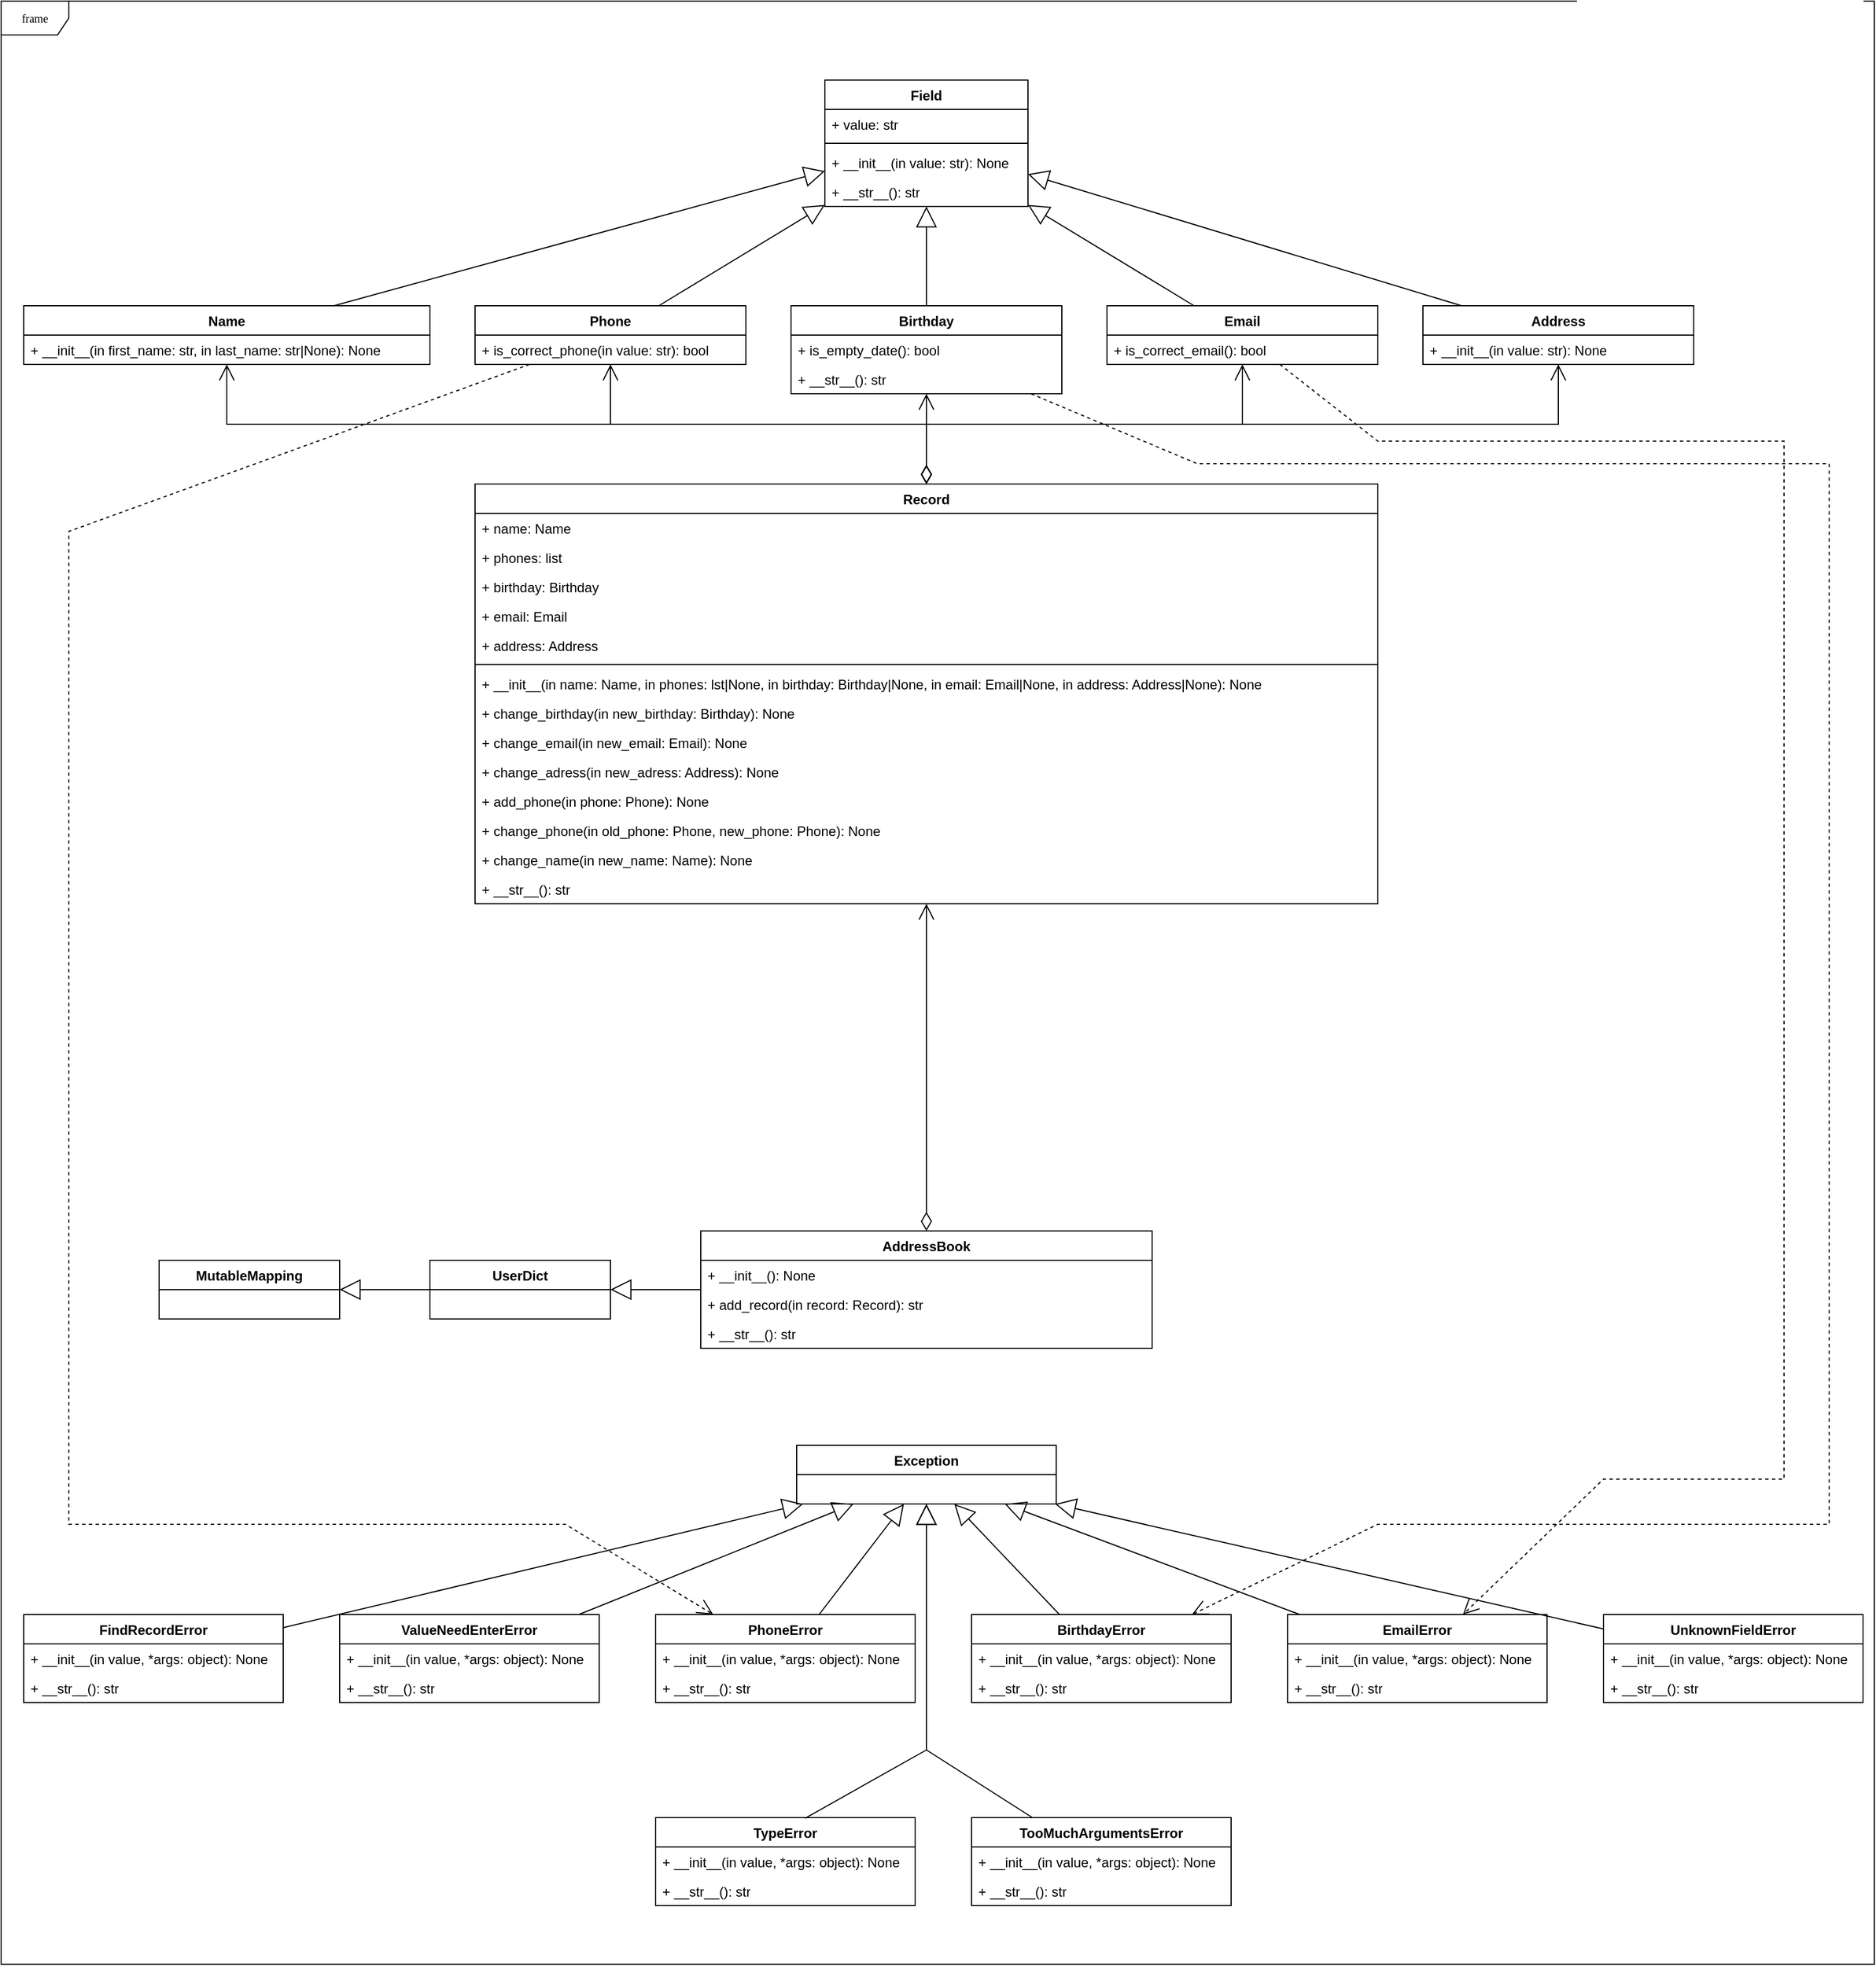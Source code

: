 <mxfile version="21.6.8" type="github">
  <diagram name="Page-1" id="c4acf3e9-155e-7222-9cf6-157b1a14988f">
    <mxGraphModel dx="1956" dy="1138" grid="1" gridSize="10" guides="1" tooltips="1" connect="1" arrows="1" fold="1" page="1" pageScale="1" pageWidth="850" pageHeight="1100" background="none" math="0" shadow="0">
      <root>
        <mxCell id="0" />
        <mxCell id="1" parent="0" />
        <mxCell id="17acba5748e5396b-1" value="frame" style="shape=umlFrame;whiteSpace=wrap;html=1;rounded=0;shadow=0;comic=0;labelBackgroundColor=none;strokeWidth=1;fontFamily=Verdana;fontSize=10;align=center;" parent="1" vertex="1">
          <mxGeometry x="20" y="10" width="1660" height="1740" as="geometry" />
        </mxCell>
        <mxCell id="bwZgKnfz8c7N0l1E8Si0-1" value="Field" style="swimlane;fontStyle=1;align=center;verticalAlign=top;childLayout=stackLayout;horizontal=1;startSize=26;horizontalStack=0;resizeParent=1;resizeParentMax=0;resizeLast=0;collapsible=1;marginBottom=0;whiteSpace=wrap;html=1;" vertex="1" parent="1">
          <mxGeometry x="750" y="80" width="180" height="112" as="geometry" />
        </mxCell>
        <mxCell id="bwZgKnfz8c7N0l1E8Si0-2" value="+ value: str" style="text;strokeColor=none;fillColor=none;align=left;verticalAlign=top;spacingLeft=4;spacingRight=4;overflow=hidden;rotatable=0;points=[[0,0.5],[1,0.5]];portConstraint=eastwest;whiteSpace=wrap;html=1;" vertex="1" parent="bwZgKnfz8c7N0l1E8Si0-1">
          <mxGeometry y="26" width="180" height="26" as="geometry" />
        </mxCell>
        <mxCell id="bwZgKnfz8c7N0l1E8Si0-3" value="" style="line;strokeWidth=1;fillColor=none;align=left;verticalAlign=middle;spacingTop=-1;spacingLeft=3;spacingRight=3;rotatable=0;labelPosition=right;points=[];portConstraint=eastwest;strokeColor=inherit;" vertex="1" parent="bwZgKnfz8c7N0l1E8Si0-1">
          <mxGeometry y="52" width="180" height="8" as="geometry" />
        </mxCell>
        <mxCell id="bwZgKnfz8c7N0l1E8Si0-4" value="+ __init__(in value: str): None" style="text;strokeColor=none;fillColor=none;align=left;verticalAlign=top;spacingLeft=4;spacingRight=4;overflow=hidden;rotatable=0;points=[[0,0.5],[1,0.5]];portConstraint=eastwest;whiteSpace=wrap;html=1;" vertex="1" parent="bwZgKnfz8c7N0l1E8Si0-1">
          <mxGeometry y="60" width="180" height="26" as="geometry" />
        </mxCell>
        <mxCell id="bwZgKnfz8c7N0l1E8Si0-5" value="+ __str__(): str" style="text;strokeColor=none;fillColor=none;align=left;verticalAlign=top;spacingLeft=4;spacingRight=4;overflow=hidden;rotatable=0;points=[[0,0.5],[1,0.5]];portConstraint=eastwest;whiteSpace=wrap;html=1;" vertex="1" parent="bwZgKnfz8c7N0l1E8Si0-1">
          <mxGeometry y="86" width="180" height="26" as="geometry" />
        </mxCell>
        <mxCell id="bwZgKnfz8c7N0l1E8Si0-6" value="Name" style="swimlane;fontStyle=1;align=center;verticalAlign=top;childLayout=stackLayout;horizontal=1;startSize=26;horizontalStack=0;resizeParent=1;resizeParentMax=0;resizeLast=0;collapsible=1;marginBottom=0;whiteSpace=wrap;html=1;" vertex="1" parent="1">
          <mxGeometry x="40" y="280" width="360" height="52" as="geometry" />
        </mxCell>
        <mxCell id="bwZgKnfz8c7N0l1E8Si0-9" value="+ __init__(in&amp;nbsp;first_name: str, in last_name&lt;span style=&quot;border-color: var(--border-color); background-color: initial;&quot;&gt;: str|None&lt;/span&gt;&lt;span style=&quot;background-color: initial;&quot;&gt;): None&lt;/span&gt;" style="text;strokeColor=none;fillColor=none;align=left;verticalAlign=top;spacingLeft=4;spacingRight=4;overflow=hidden;rotatable=0;points=[[0,0.5],[1,0.5]];portConstraint=eastwest;whiteSpace=wrap;html=1;" vertex="1" parent="bwZgKnfz8c7N0l1E8Si0-6">
          <mxGeometry y="26" width="360" height="26" as="geometry" />
        </mxCell>
        <mxCell id="bwZgKnfz8c7N0l1E8Si0-12" value="Phone" style="swimlane;fontStyle=1;align=center;verticalAlign=top;childLayout=stackLayout;horizontal=1;startSize=26;horizontalStack=0;resizeParent=1;resizeParentMax=0;resizeLast=0;collapsible=1;marginBottom=0;whiteSpace=wrap;html=1;" vertex="1" parent="1">
          <mxGeometry x="440" y="280" width="240" height="52" as="geometry" />
        </mxCell>
        <mxCell id="bwZgKnfz8c7N0l1E8Si0-13" value="+&amp;nbsp;is_correct_phone&lt;span style=&quot;background-color: initial;&quot;&gt;(in&amp;nbsp;value: str&lt;/span&gt;&lt;span style=&quot;background-color: initial;&quot;&gt;): bool&lt;/span&gt;" style="text;strokeColor=none;fillColor=none;align=left;verticalAlign=top;spacingLeft=4;spacingRight=4;overflow=hidden;rotatable=0;points=[[0,0.5],[1,0.5]];portConstraint=eastwest;whiteSpace=wrap;html=1;" vertex="1" parent="bwZgKnfz8c7N0l1E8Si0-12">
          <mxGeometry y="26" width="240" height="26" as="geometry" />
        </mxCell>
        <mxCell id="bwZgKnfz8c7N0l1E8Si0-16" value="Birthday" style="swimlane;fontStyle=1;align=center;verticalAlign=top;childLayout=stackLayout;horizontal=1;startSize=26;horizontalStack=0;resizeParent=1;resizeParentMax=0;resizeLast=0;collapsible=1;marginBottom=0;whiteSpace=wrap;html=1;" vertex="1" parent="1">
          <mxGeometry x="720" y="280" width="240" height="78" as="geometry" />
        </mxCell>
        <mxCell id="bwZgKnfz8c7N0l1E8Si0-17" value="+&amp;nbsp;is_empty_date&lt;span style=&quot;background-color: initial;&quot;&gt;(&lt;/span&gt;&lt;span style=&quot;background-color: initial;&quot;&gt;): bool&lt;/span&gt;" style="text;strokeColor=none;fillColor=none;align=left;verticalAlign=top;spacingLeft=4;spacingRight=4;overflow=hidden;rotatable=0;points=[[0,0.5],[1,0.5]];portConstraint=eastwest;whiteSpace=wrap;html=1;" vertex="1" parent="bwZgKnfz8c7N0l1E8Si0-16">
          <mxGeometry y="26" width="240" height="26" as="geometry" />
        </mxCell>
        <mxCell id="bwZgKnfz8c7N0l1E8Si0-18" value="+ __str__&lt;span style=&quot;background-color: initial;&quot;&gt;(&lt;/span&gt;&lt;span style=&quot;background-color: initial;&quot;&gt;): str&lt;/span&gt;" style="text;strokeColor=none;fillColor=none;align=left;verticalAlign=top;spacingLeft=4;spacingRight=4;overflow=hidden;rotatable=0;points=[[0,0.5],[1,0.5]];portConstraint=eastwest;whiteSpace=wrap;html=1;" vertex="1" parent="bwZgKnfz8c7N0l1E8Si0-16">
          <mxGeometry y="52" width="240" height="26" as="geometry" />
        </mxCell>
        <mxCell id="bwZgKnfz8c7N0l1E8Si0-19" value="Email" style="swimlane;fontStyle=1;align=center;verticalAlign=top;childLayout=stackLayout;horizontal=1;startSize=26;horizontalStack=0;resizeParent=1;resizeParentMax=0;resizeLast=0;collapsible=1;marginBottom=0;whiteSpace=wrap;html=1;" vertex="1" parent="1">
          <mxGeometry x="1000" y="280" width="240" height="52" as="geometry" />
        </mxCell>
        <mxCell id="bwZgKnfz8c7N0l1E8Si0-20" value="+&amp;nbsp;is_correct_email&lt;span style=&quot;background-color: initial;&quot;&gt;(&lt;/span&gt;&lt;span style=&quot;background-color: initial;&quot;&gt;): bool&lt;/span&gt;" style="text;strokeColor=none;fillColor=none;align=left;verticalAlign=top;spacingLeft=4;spacingRight=4;overflow=hidden;rotatable=0;points=[[0,0.5],[1,0.5]];portConstraint=eastwest;whiteSpace=wrap;html=1;" vertex="1" parent="bwZgKnfz8c7N0l1E8Si0-19">
          <mxGeometry y="26" width="240" height="26" as="geometry" />
        </mxCell>
        <mxCell id="bwZgKnfz8c7N0l1E8Si0-22" value="Address" style="swimlane;fontStyle=1;align=center;verticalAlign=top;childLayout=stackLayout;horizontal=1;startSize=26;horizontalStack=0;resizeParent=1;resizeParentMax=0;resizeLast=0;collapsible=1;marginBottom=0;whiteSpace=wrap;html=1;" vertex="1" parent="1">
          <mxGeometry x="1280" y="280" width="240" height="52" as="geometry" />
        </mxCell>
        <mxCell id="bwZgKnfz8c7N0l1E8Si0-23" value="+ __init__(in value: str): None" style="text;strokeColor=none;fillColor=none;align=left;verticalAlign=top;spacingLeft=4;spacingRight=4;overflow=hidden;rotatable=0;points=[[0,0.5],[1,0.5]];portConstraint=eastwest;whiteSpace=wrap;html=1;" vertex="1" parent="bwZgKnfz8c7N0l1E8Si0-22">
          <mxGeometry y="26" width="240" height="26" as="geometry" />
        </mxCell>
        <mxCell id="bwZgKnfz8c7N0l1E8Si0-44" value="Record" style="swimlane;fontStyle=1;align=center;verticalAlign=top;childLayout=stackLayout;horizontal=1;startSize=26;horizontalStack=0;resizeParent=1;resizeParentMax=0;resizeLast=0;collapsible=1;marginBottom=0;whiteSpace=wrap;html=1;" vertex="1" parent="1">
          <mxGeometry x="440" y="438" width="800" height="372" as="geometry" />
        </mxCell>
        <mxCell id="bwZgKnfz8c7N0l1E8Si0-45" value="+ name: Name" style="text;strokeColor=none;fillColor=none;align=left;verticalAlign=top;spacingLeft=4;spacingRight=4;overflow=hidden;rotatable=0;points=[[0,0.5],[1,0.5]];portConstraint=eastwest;whiteSpace=wrap;html=1;" vertex="1" parent="bwZgKnfz8c7N0l1E8Si0-44">
          <mxGeometry y="26" width="800" height="26" as="geometry" />
        </mxCell>
        <mxCell id="bwZgKnfz8c7N0l1E8Si0-50" value="+ phones: list" style="text;strokeColor=none;fillColor=none;align=left;verticalAlign=top;spacingLeft=4;spacingRight=4;overflow=hidden;rotatable=0;points=[[0,0.5],[1,0.5]];portConstraint=eastwest;whiteSpace=wrap;html=1;" vertex="1" parent="bwZgKnfz8c7N0l1E8Si0-44">
          <mxGeometry y="52" width="800" height="26" as="geometry" />
        </mxCell>
        <mxCell id="bwZgKnfz8c7N0l1E8Si0-51" value="+ birthday: Birthday" style="text;strokeColor=none;fillColor=none;align=left;verticalAlign=top;spacingLeft=4;spacingRight=4;overflow=hidden;rotatable=0;points=[[0,0.5],[1,0.5]];portConstraint=eastwest;whiteSpace=wrap;html=1;" vertex="1" parent="bwZgKnfz8c7N0l1E8Si0-44">
          <mxGeometry y="78" width="800" height="26" as="geometry" />
        </mxCell>
        <mxCell id="bwZgKnfz8c7N0l1E8Si0-52" value="+ email: Email" style="text;strokeColor=none;fillColor=none;align=left;verticalAlign=top;spacingLeft=4;spacingRight=4;overflow=hidden;rotatable=0;points=[[0,0.5],[1,0.5]];portConstraint=eastwest;whiteSpace=wrap;html=1;" vertex="1" parent="bwZgKnfz8c7N0l1E8Si0-44">
          <mxGeometry y="104" width="800" height="26" as="geometry" />
        </mxCell>
        <mxCell id="bwZgKnfz8c7N0l1E8Si0-53" value="+ address: Address" style="text;strokeColor=none;fillColor=none;align=left;verticalAlign=top;spacingLeft=4;spacingRight=4;overflow=hidden;rotatable=0;points=[[0,0.5],[1,0.5]];portConstraint=eastwest;whiteSpace=wrap;html=1;" vertex="1" parent="bwZgKnfz8c7N0l1E8Si0-44">
          <mxGeometry y="130" width="800" height="26" as="geometry" />
        </mxCell>
        <mxCell id="bwZgKnfz8c7N0l1E8Si0-46" value="" style="line;strokeWidth=1;fillColor=none;align=left;verticalAlign=middle;spacingTop=-1;spacingLeft=3;spacingRight=3;rotatable=0;labelPosition=right;points=[];portConstraint=eastwest;strokeColor=inherit;" vertex="1" parent="bwZgKnfz8c7N0l1E8Si0-44">
          <mxGeometry y="156" width="800" height="8" as="geometry" />
        </mxCell>
        <mxCell id="bwZgKnfz8c7N0l1E8Si0-54" value="+ __init__(in name: Name, in phones: lst|None, in birthday: Birthday|None, in email: Email|None, in address: Address|None): None" style="text;strokeColor=none;fillColor=none;align=left;verticalAlign=top;spacingLeft=4;spacingRight=4;overflow=hidden;rotatable=0;points=[[0,0.5],[1,0.5]];portConstraint=eastwest;whiteSpace=wrap;html=1;" vertex="1" parent="bwZgKnfz8c7N0l1E8Si0-44">
          <mxGeometry y="164" width="800" height="26" as="geometry" />
        </mxCell>
        <mxCell id="bwZgKnfz8c7N0l1E8Si0-47" value="+&amp;nbsp;change_birthday&lt;span style=&quot;background-color: initial;&quot;&gt;(in new_birthday: Birthday): None&lt;/span&gt;" style="text;strokeColor=none;fillColor=none;align=left;verticalAlign=top;spacingLeft=4;spacingRight=4;overflow=hidden;rotatable=0;points=[[0,0.5],[1,0.5]];portConstraint=eastwest;whiteSpace=wrap;html=1;" vertex="1" parent="bwZgKnfz8c7N0l1E8Si0-44">
          <mxGeometry y="190" width="800" height="26" as="geometry" />
        </mxCell>
        <mxCell id="bwZgKnfz8c7N0l1E8Si0-55" value="+&amp;nbsp;change_email&lt;span style=&quot;background-color: initial;&quot;&gt;(in new_email: Email): None&lt;/span&gt;" style="text;strokeColor=none;fillColor=none;align=left;verticalAlign=top;spacingLeft=4;spacingRight=4;overflow=hidden;rotatable=0;points=[[0,0.5],[1,0.5]];portConstraint=eastwest;whiteSpace=wrap;html=1;" vertex="1" parent="bwZgKnfz8c7N0l1E8Si0-44">
          <mxGeometry y="216" width="800" height="26" as="geometry" />
        </mxCell>
        <mxCell id="bwZgKnfz8c7N0l1E8Si0-56" value="+&amp;nbsp;change_adress&lt;span style=&quot;background-color: initial;&quot;&gt;(in new_adress: Address): None&lt;/span&gt;" style="text;strokeColor=none;fillColor=none;align=left;verticalAlign=top;spacingLeft=4;spacingRight=4;overflow=hidden;rotatable=0;points=[[0,0.5],[1,0.5]];portConstraint=eastwest;whiteSpace=wrap;html=1;" vertex="1" parent="bwZgKnfz8c7N0l1E8Si0-44">
          <mxGeometry y="242" width="800" height="26" as="geometry" />
        </mxCell>
        <mxCell id="bwZgKnfz8c7N0l1E8Si0-57" value="+&amp;nbsp;add_phone&lt;span style=&quot;background-color: initial;&quot;&gt;(in phone: Phone): None&lt;/span&gt;" style="text;strokeColor=none;fillColor=none;align=left;verticalAlign=top;spacingLeft=4;spacingRight=4;overflow=hidden;rotatable=0;points=[[0,0.5],[1,0.5]];portConstraint=eastwest;whiteSpace=wrap;html=1;" vertex="1" parent="bwZgKnfz8c7N0l1E8Si0-44">
          <mxGeometry y="268" width="800" height="26" as="geometry" />
        </mxCell>
        <mxCell id="bwZgKnfz8c7N0l1E8Si0-58" value="+&amp;nbsp;change_phone&lt;span style=&quot;background-color: initial;&quot;&gt;(in old_phone: Phone, new_phone: Phone): None&lt;/span&gt;" style="text;strokeColor=none;fillColor=none;align=left;verticalAlign=top;spacingLeft=4;spacingRight=4;overflow=hidden;rotatable=0;points=[[0,0.5],[1,0.5]];portConstraint=eastwest;whiteSpace=wrap;html=1;" vertex="1" parent="bwZgKnfz8c7N0l1E8Si0-44">
          <mxGeometry y="294" width="800" height="26" as="geometry" />
        </mxCell>
        <mxCell id="bwZgKnfz8c7N0l1E8Si0-59" value="+&amp;nbsp;change_name&lt;span style=&quot;background-color: initial;&quot;&gt;(in new_name: Name): None&lt;/span&gt;" style="text;strokeColor=none;fillColor=none;align=left;verticalAlign=top;spacingLeft=4;spacingRight=4;overflow=hidden;rotatable=0;points=[[0,0.5],[1,0.5]];portConstraint=eastwest;whiteSpace=wrap;html=1;" vertex="1" parent="bwZgKnfz8c7N0l1E8Si0-44">
          <mxGeometry y="320" width="800" height="26" as="geometry" />
        </mxCell>
        <mxCell id="bwZgKnfz8c7N0l1E8Si0-48" value="+ __str__(): str" style="text;strokeColor=none;fillColor=none;align=left;verticalAlign=top;spacingLeft=4;spacingRight=4;overflow=hidden;rotatable=0;points=[[0,0.5],[1,0.5]];portConstraint=eastwest;whiteSpace=wrap;html=1;" vertex="1" parent="bwZgKnfz8c7N0l1E8Si0-44">
          <mxGeometry y="346" width="800" height="26" as="geometry" />
        </mxCell>
        <mxCell id="bwZgKnfz8c7N0l1E8Si0-60" value="AddressBook" style="swimlane;fontStyle=1;align=center;verticalAlign=top;childLayout=stackLayout;horizontal=1;startSize=26;horizontalStack=0;resizeParent=1;resizeParentMax=0;resizeLast=0;collapsible=1;marginBottom=0;whiteSpace=wrap;html=1;" vertex="1" parent="1">
          <mxGeometry x="640" y="1100" width="400" height="104" as="geometry" />
        </mxCell>
        <mxCell id="bwZgKnfz8c7N0l1E8Si0-67" value="+ __init__(): None" style="text;strokeColor=none;fillColor=none;align=left;verticalAlign=top;spacingLeft=4;spacingRight=4;overflow=hidden;rotatable=0;points=[[0,0.5],[1,0.5]];portConstraint=eastwest;whiteSpace=wrap;html=1;" vertex="1" parent="bwZgKnfz8c7N0l1E8Si0-60">
          <mxGeometry y="26" width="400" height="26" as="geometry" />
        </mxCell>
        <mxCell id="bwZgKnfz8c7N0l1E8Si0-68" value="+&amp;nbsp;add_record&lt;span style=&quot;background-color: initial;&quot;&gt;(in record: Record): str&lt;/span&gt;" style="text;strokeColor=none;fillColor=none;align=left;verticalAlign=top;spacingLeft=4;spacingRight=4;overflow=hidden;rotatable=0;points=[[0,0.5],[1,0.5]];portConstraint=eastwest;whiteSpace=wrap;html=1;" vertex="1" parent="bwZgKnfz8c7N0l1E8Si0-60">
          <mxGeometry y="52" width="400" height="26" as="geometry" />
        </mxCell>
        <mxCell id="bwZgKnfz8c7N0l1E8Si0-74" value="+ __str__(): str" style="text;strokeColor=none;fillColor=none;align=left;verticalAlign=top;spacingLeft=4;spacingRight=4;overflow=hidden;rotatable=0;points=[[0,0.5],[1,0.5]];portConstraint=eastwest;whiteSpace=wrap;html=1;" vertex="1" parent="bwZgKnfz8c7N0l1E8Si0-60">
          <mxGeometry y="78" width="400" height="26" as="geometry" />
        </mxCell>
        <mxCell id="bwZgKnfz8c7N0l1E8Si0-75" value="UserDict" style="swimlane;fontStyle=1;align=center;verticalAlign=top;childLayout=stackLayout;horizontal=1;startSize=26;horizontalStack=0;resizeParent=1;resizeParentMax=0;resizeLast=0;collapsible=1;marginBottom=0;whiteSpace=wrap;html=1;" vertex="1" parent="1">
          <mxGeometry x="400" y="1126" width="160" height="52" as="geometry" />
        </mxCell>
        <mxCell id="bwZgKnfz8c7N0l1E8Si0-80" value="" style="endArrow=block;endSize=16;endFill=0;html=1;rounded=0;entryX=1;entryY=0.5;entryDx=0;entryDy=0;" edge="1" parent="1" source="bwZgKnfz8c7N0l1E8Si0-60" target="bwZgKnfz8c7N0l1E8Si0-75">
          <mxGeometry width="160" relative="1" as="geometry">
            <mxPoint x="860" y="1050" as="sourcePoint" />
            <mxPoint x="1020" y="1050" as="targetPoint" />
          </mxGeometry>
        </mxCell>
        <mxCell id="bwZgKnfz8c7N0l1E8Si0-82" value="" style="endArrow=open;html=1;endSize=12;startArrow=diamondThin;startSize=14;startFill=0;edgeStyle=orthogonalEdgeStyle;align=left;verticalAlign=bottom;rounded=0;" edge="1" parent="1" source="bwZgKnfz8c7N0l1E8Si0-60" target="bwZgKnfz8c7N0l1E8Si0-44">
          <mxGeometry x="-1" y="3" relative="1" as="geometry">
            <mxPoint x="690" y="1040" as="sourcePoint" />
            <mxPoint x="850" y="1040" as="targetPoint" />
          </mxGeometry>
        </mxCell>
        <mxCell id="bwZgKnfz8c7N0l1E8Si0-87" value="" style="endArrow=open;html=1;endSize=12;startArrow=diamondThin;startSize=14;startFill=0;edgeStyle=orthogonalEdgeStyle;align=left;verticalAlign=bottom;rounded=0;exitX=0.5;exitY=0;exitDx=0;exitDy=0;" edge="1" parent="1" source="bwZgKnfz8c7N0l1E8Si0-44" target="bwZgKnfz8c7N0l1E8Si0-6">
          <mxGeometry x="-1" y="3" relative="1" as="geometry">
            <mxPoint x="329.97" y="893" as="sourcePoint" />
            <mxPoint x="110.029" y="610" as="targetPoint" />
          </mxGeometry>
        </mxCell>
        <mxCell id="bwZgKnfz8c7N0l1E8Si0-89" value="" style="endArrow=open;html=1;endSize=12;startArrow=diamondThin;startSize=14;startFill=0;edgeStyle=orthogonalEdgeStyle;align=left;verticalAlign=bottom;rounded=0;exitX=0.5;exitY=0;exitDx=0;exitDy=0;" edge="1" parent="1" source="bwZgKnfz8c7N0l1E8Si0-44" target="bwZgKnfz8c7N0l1E8Si0-12">
          <mxGeometry x="-1" y="3" relative="1" as="geometry">
            <mxPoint x="240" y="540" as="sourcePoint" />
            <mxPoint x="400" y="540" as="targetPoint" />
          </mxGeometry>
        </mxCell>
        <mxCell id="bwZgKnfz8c7N0l1E8Si0-90" value="" style="endArrow=open;html=1;endSize=12;startArrow=diamondThin;startSize=14;startFill=0;edgeStyle=orthogonalEdgeStyle;align=left;verticalAlign=bottom;rounded=0;exitX=0.5;exitY=0;exitDx=0;exitDy=0;" edge="1" parent="1" source="bwZgKnfz8c7N0l1E8Si0-44" target="bwZgKnfz8c7N0l1E8Si0-16">
          <mxGeometry x="-1" y="3" relative="1" as="geometry">
            <mxPoint x="1320" y="580" as="sourcePoint" />
            <mxPoint x="1480" y="580" as="targetPoint" />
          </mxGeometry>
        </mxCell>
        <mxCell id="bwZgKnfz8c7N0l1E8Si0-91" value="" style="endArrow=open;html=1;endSize=12;startArrow=diamondThin;startSize=14;startFill=0;edgeStyle=orthogonalEdgeStyle;align=left;verticalAlign=bottom;rounded=0;exitX=0.5;exitY=0;exitDx=0;exitDy=0;" edge="1" parent="1" source="bwZgKnfz8c7N0l1E8Si0-44" target="bwZgKnfz8c7N0l1E8Si0-19">
          <mxGeometry x="-1" y="3" relative="1" as="geometry">
            <mxPoint x="1350" y="560" as="sourcePoint" />
            <mxPoint x="1510" y="560" as="targetPoint" />
          </mxGeometry>
        </mxCell>
        <mxCell id="bwZgKnfz8c7N0l1E8Si0-92" value="" style="endArrow=open;html=1;endSize=12;startArrow=diamondThin;startSize=14;startFill=0;edgeStyle=orthogonalEdgeStyle;align=left;verticalAlign=bottom;rounded=0;exitX=0.5;exitY=0;exitDx=0;exitDy=0;" edge="1" parent="1" source="bwZgKnfz8c7N0l1E8Si0-44" target="bwZgKnfz8c7N0l1E8Si0-22">
          <mxGeometry x="-1" y="3" relative="1" as="geometry">
            <mxPoint x="1370" y="560" as="sourcePoint" />
            <mxPoint x="1530" y="560" as="targetPoint" />
          </mxGeometry>
        </mxCell>
        <mxCell id="bwZgKnfz8c7N0l1E8Si0-93" value="" style="endArrow=block;endSize=16;endFill=0;html=1;rounded=0;" edge="1" parent="1" source="bwZgKnfz8c7N0l1E8Si0-6" target="bwZgKnfz8c7N0l1E8Si0-1">
          <mxGeometry width="160" relative="1" as="geometry">
            <mxPoint x="300" y="192" as="sourcePoint" />
            <mxPoint x="460" y="192" as="targetPoint" />
          </mxGeometry>
        </mxCell>
        <mxCell id="bwZgKnfz8c7N0l1E8Si0-94" value="" style="endArrow=block;endSize=16;endFill=0;html=1;rounded=0;" edge="1" parent="1" source="bwZgKnfz8c7N0l1E8Si0-12" target="bwZgKnfz8c7N0l1E8Si0-1">
          <mxGeometry width="160" relative="1" as="geometry">
            <mxPoint x="620" y="240" as="sourcePoint" />
            <mxPoint x="780" y="240" as="targetPoint" />
          </mxGeometry>
        </mxCell>
        <mxCell id="bwZgKnfz8c7N0l1E8Si0-95" value="" style="endArrow=block;endSize=16;endFill=0;html=1;rounded=0;" edge="1" parent="1" source="bwZgKnfz8c7N0l1E8Si0-16" target="bwZgKnfz8c7N0l1E8Si0-1">
          <mxGeometry width="160" relative="1" as="geometry">
            <mxPoint x="1230" y="160" as="sourcePoint" />
            <mxPoint x="1390" y="160" as="targetPoint" />
          </mxGeometry>
        </mxCell>
        <mxCell id="bwZgKnfz8c7N0l1E8Si0-96" value="" style="endArrow=block;endSize=16;endFill=0;html=1;rounded=0;" edge="1" parent="1" source="bwZgKnfz8c7N0l1E8Si0-19" target="bwZgKnfz8c7N0l1E8Si0-1">
          <mxGeometry width="160" relative="1" as="geometry">
            <mxPoint x="1200" y="190" as="sourcePoint" />
            <mxPoint x="1360" y="190" as="targetPoint" />
          </mxGeometry>
        </mxCell>
        <mxCell id="bwZgKnfz8c7N0l1E8Si0-98" value="" style="endArrow=block;endSize=16;endFill=0;html=1;rounded=0;" edge="1" parent="1" source="bwZgKnfz8c7N0l1E8Si0-22" target="bwZgKnfz8c7N0l1E8Si0-1">
          <mxGeometry width="160" relative="1" as="geometry">
            <mxPoint x="1270" y="130" as="sourcePoint" />
            <mxPoint x="1430" y="130" as="targetPoint" />
          </mxGeometry>
        </mxCell>
        <mxCell id="bwZgKnfz8c7N0l1E8Si0-103" value="MutableMapping" style="swimlane;fontStyle=1;align=center;verticalAlign=top;childLayout=stackLayout;horizontal=1;startSize=26;horizontalStack=0;resizeParent=1;resizeParentMax=0;resizeLast=0;collapsible=1;marginBottom=0;whiteSpace=wrap;html=1;" vertex="1" parent="1">
          <mxGeometry x="160" y="1126" width="160" height="52" as="geometry" />
        </mxCell>
        <mxCell id="bwZgKnfz8c7N0l1E8Si0-104" value="" style="endArrow=block;endSize=16;endFill=0;html=1;rounded=0;" edge="1" parent="1" source="bwZgKnfz8c7N0l1E8Si0-75" target="bwZgKnfz8c7N0l1E8Si0-103">
          <mxGeometry width="160" relative="1" as="geometry">
            <mxPoint x="320" y="1280" as="sourcePoint" />
            <mxPoint x="480" y="1280" as="targetPoint" />
          </mxGeometry>
        </mxCell>
        <mxCell id="bwZgKnfz8c7N0l1E8Si0-105" value="Exception" style="swimlane;fontStyle=1;align=center;verticalAlign=top;childLayout=stackLayout;horizontal=1;startSize=26;horizontalStack=0;resizeParent=1;resizeParentMax=0;resizeLast=0;collapsible=1;marginBottom=0;whiteSpace=wrap;html=1;" vertex="1" parent="1">
          <mxGeometry x="725" y="1290" width="230" height="52" as="geometry" />
        </mxCell>
        <mxCell id="bwZgKnfz8c7N0l1E8Si0-109" value="FindRecordError" style="swimlane;fontStyle=1;align=center;verticalAlign=top;childLayout=stackLayout;horizontal=1;startSize=26;horizontalStack=0;resizeParent=1;resizeParentMax=0;resizeLast=0;collapsible=1;marginBottom=0;whiteSpace=wrap;html=1;" vertex="1" parent="1">
          <mxGeometry x="40" y="1440" width="230" height="78" as="geometry" />
        </mxCell>
        <mxCell id="bwZgKnfz8c7N0l1E8Si0-110" value="+ __init__(in value, *args: object): None" style="text;strokeColor=none;fillColor=none;align=left;verticalAlign=top;spacingLeft=4;spacingRight=4;overflow=hidden;rotatable=0;points=[[0,0.5],[1,0.5]];portConstraint=eastwest;whiteSpace=wrap;html=1;" vertex="1" parent="bwZgKnfz8c7N0l1E8Si0-109">
          <mxGeometry y="26" width="230" height="26" as="geometry" />
        </mxCell>
        <mxCell id="bwZgKnfz8c7N0l1E8Si0-111" value="+ __str__(): str" style="text;strokeColor=none;fillColor=none;align=left;verticalAlign=top;spacingLeft=4;spacingRight=4;overflow=hidden;rotatable=0;points=[[0,0.5],[1,0.5]];portConstraint=eastwest;whiteSpace=wrap;html=1;" vertex="1" parent="bwZgKnfz8c7N0l1E8Si0-109">
          <mxGeometry y="52" width="230" height="26" as="geometry" />
        </mxCell>
        <mxCell id="bwZgKnfz8c7N0l1E8Si0-112" value="" style="endArrow=block;endSize=16;endFill=0;html=1;rounded=0;" edge="1" parent="1" source="bwZgKnfz8c7N0l1E8Si0-109" target="bwZgKnfz8c7N0l1E8Si0-105">
          <mxGeometry width="160" relative="1" as="geometry">
            <mxPoint x="380" y="1560" as="sourcePoint" />
            <mxPoint x="540" y="1560" as="targetPoint" />
          </mxGeometry>
        </mxCell>
        <mxCell id="bwZgKnfz8c7N0l1E8Si0-113" value="ValueNeedEnterError" style="swimlane;fontStyle=1;align=center;verticalAlign=top;childLayout=stackLayout;horizontal=1;startSize=26;horizontalStack=0;resizeParent=1;resizeParentMax=0;resizeLast=0;collapsible=1;marginBottom=0;whiteSpace=wrap;html=1;" vertex="1" parent="1">
          <mxGeometry x="320" y="1440" width="230" height="78" as="geometry" />
        </mxCell>
        <mxCell id="bwZgKnfz8c7N0l1E8Si0-114" value="+ __init__(in value, *args: object): None" style="text;strokeColor=none;fillColor=none;align=left;verticalAlign=top;spacingLeft=4;spacingRight=4;overflow=hidden;rotatable=0;points=[[0,0.5],[1,0.5]];portConstraint=eastwest;whiteSpace=wrap;html=1;" vertex="1" parent="bwZgKnfz8c7N0l1E8Si0-113">
          <mxGeometry y="26" width="230" height="26" as="geometry" />
        </mxCell>
        <mxCell id="bwZgKnfz8c7N0l1E8Si0-115" value="+ __str__(): str" style="text;strokeColor=none;fillColor=none;align=left;verticalAlign=top;spacingLeft=4;spacingRight=4;overflow=hidden;rotatable=0;points=[[0,0.5],[1,0.5]];portConstraint=eastwest;whiteSpace=wrap;html=1;" vertex="1" parent="bwZgKnfz8c7N0l1E8Si0-113">
          <mxGeometry y="52" width="230" height="26" as="geometry" />
        </mxCell>
        <mxCell id="bwZgKnfz8c7N0l1E8Si0-116" value="" style="endArrow=block;endSize=16;endFill=0;html=1;rounded=0;" edge="1" parent="1" source="bwZgKnfz8c7N0l1E8Si0-113" target="bwZgKnfz8c7N0l1E8Si0-105">
          <mxGeometry width="160" relative="1" as="geometry">
            <mxPoint x="600" y="1628" as="sourcePoint" />
            <mxPoint x="1061" y="1518" as="targetPoint" />
          </mxGeometry>
        </mxCell>
        <mxCell id="bwZgKnfz8c7N0l1E8Si0-117" value="PhoneError" style="swimlane;fontStyle=1;align=center;verticalAlign=top;childLayout=stackLayout;horizontal=1;startSize=26;horizontalStack=0;resizeParent=1;resizeParentMax=0;resizeLast=0;collapsible=1;marginBottom=0;whiteSpace=wrap;html=1;" vertex="1" parent="1">
          <mxGeometry x="600" y="1440" width="230" height="78" as="geometry" />
        </mxCell>
        <mxCell id="bwZgKnfz8c7N0l1E8Si0-118" value="+ __init__(in value, *args: object): None" style="text;strokeColor=none;fillColor=none;align=left;verticalAlign=top;spacingLeft=4;spacingRight=4;overflow=hidden;rotatable=0;points=[[0,0.5],[1,0.5]];portConstraint=eastwest;whiteSpace=wrap;html=1;" vertex="1" parent="bwZgKnfz8c7N0l1E8Si0-117">
          <mxGeometry y="26" width="230" height="26" as="geometry" />
        </mxCell>
        <mxCell id="bwZgKnfz8c7N0l1E8Si0-119" value="+ __str__(): str" style="text;strokeColor=none;fillColor=none;align=left;verticalAlign=top;spacingLeft=4;spacingRight=4;overflow=hidden;rotatable=0;points=[[0,0.5],[1,0.5]];portConstraint=eastwest;whiteSpace=wrap;html=1;" vertex="1" parent="bwZgKnfz8c7N0l1E8Si0-117">
          <mxGeometry y="52" width="230" height="26" as="geometry" />
        </mxCell>
        <mxCell id="bwZgKnfz8c7N0l1E8Si0-120" value="" style="endArrow=block;endSize=16;endFill=0;html=1;rounded=0;" edge="1" parent="1" source="bwZgKnfz8c7N0l1E8Si0-117" target="bwZgKnfz8c7N0l1E8Si0-105">
          <mxGeometry width="160" relative="1" as="geometry">
            <mxPoint x="920.1" y="1578" as="sourcePoint" />
            <mxPoint x="1163.1" y="1480" as="targetPoint" />
          </mxGeometry>
        </mxCell>
        <mxCell id="bwZgKnfz8c7N0l1E8Si0-121" value="BirthdayError" style="swimlane;fontStyle=1;align=center;verticalAlign=top;childLayout=stackLayout;horizontal=1;startSize=26;horizontalStack=0;resizeParent=1;resizeParentMax=0;resizeLast=0;collapsible=1;marginBottom=0;whiteSpace=wrap;html=1;" vertex="1" parent="1">
          <mxGeometry x="880" y="1440" width="230" height="78" as="geometry" />
        </mxCell>
        <mxCell id="bwZgKnfz8c7N0l1E8Si0-122" value="+ __init__(in value, *args: object): None" style="text;strokeColor=none;fillColor=none;align=left;verticalAlign=top;spacingLeft=4;spacingRight=4;overflow=hidden;rotatable=0;points=[[0,0.5],[1,0.5]];portConstraint=eastwest;whiteSpace=wrap;html=1;" vertex="1" parent="bwZgKnfz8c7N0l1E8Si0-121">
          <mxGeometry y="26" width="230" height="26" as="geometry" />
        </mxCell>
        <mxCell id="bwZgKnfz8c7N0l1E8Si0-123" value="+ __str__(): str" style="text;strokeColor=none;fillColor=none;align=left;verticalAlign=top;spacingLeft=4;spacingRight=4;overflow=hidden;rotatable=0;points=[[0,0.5],[1,0.5]];portConstraint=eastwest;whiteSpace=wrap;html=1;" vertex="1" parent="bwZgKnfz8c7N0l1E8Si0-121">
          <mxGeometry y="52" width="230" height="26" as="geometry" />
        </mxCell>
        <mxCell id="bwZgKnfz8c7N0l1E8Si0-124" value="EmailError" style="swimlane;fontStyle=1;align=center;verticalAlign=top;childLayout=stackLayout;horizontal=1;startSize=26;horizontalStack=0;resizeParent=1;resizeParentMax=0;resizeLast=0;collapsible=1;marginBottom=0;whiteSpace=wrap;html=1;" vertex="1" parent="1">
          <mxGeometry x="1160" y="1440" width="230" height="78" as="geometry" />
        </mxCell>
        <mxCell id="bwZgKnfz8c7N0l1E8Si0-125" value="+ __init__(in value, *args: object): None" style="text;strokeColor=none;fillColor=none;align=left;verticalAlign=top;spacingLeft=4;spacingRight=4;overflow=hidden;rotatable=0;points=[[0,0.5],[1,0.5]];portConstraint=eastwest;whiteSpace=wrap;html=1;" vertex="1" parent="bwZgKnfz8c7N0l1E8Si0-124">
          <mxGeometry y="26" width="230" height="26" as="geometry" />
        </mxCell>
        <mxCell id="bwZgKnfz8c7N0l1E8Si0-126" value="+ __str__(): str" style="text;strokeColor=none;fillColor=none;align=left;verticalAlign=top;spacingLeft=4;spacingRight=4;overflow=hidden;rotatable=0;points=[[0,0.5],[1,0.5]];portConstraint=eastwest;whiteSpace=wrap;html=1;" vertex="1" parent="bwZgKnfz8c7N0l1E8Si0-124">
          <mxGeometry y="52" width="230" height="26" as="geometry" />
        </mxCell>
        <mxCell id="bwZgKnfz8c7N0l1E8Si0-127" value="UnknownFieldError" style="swimlane;fontStyle=1;align=center;verticalAlign=top;childLayout=stackLayout;horizontal=1;startSize=26;horizontalStack=0;resizeParent=1;resizeParentMax=0;resizeLast=0;collapsible=1;marginBottom=0;whiteSpace=wrap;html=1;" vertex="1" parent="1">
          <mxGeometry x="1440" y="1440" width="230" height="78" as="geometry" />
        </mxCell>
        <mxCell id="bwZgKnfz8c7N0l1E8Si0-128" value="+ __init__(in value, *args: object): None" style="text;strokeColor=none;fillColor=none;align=left;verticalAlign=top;spacingLeft=4;spacingRight=4;overflow=hidden;rotatable=0;points=[[0,0.5],[1,0.5]];portConstraint=eastwest;whiteSpace=wrap;html=1;" vertex="1" parent="bwZgKnfz8c7N0l1E8Si0-127">
          <mxGeometry y="26" width="230" height="26" as="geometry" />
        </mxCell>
        <mxCell id="bwZgKnfz8c7N0l1E8Si0-129" value="+ __str__(): str" style="text;strokeColor=none;fillColor=none;align=left;verticalAlign=top;spacingLeft=4;spacingRight=4;overflow=hidden;rotatable=0;points=[[0,0.5],[1,0.5]];portConstraint=eastwest;whiteSpace=wrap;html=1;" vertex="1" parent="bwZgKnfz8c7N0l1E8Si0-127">
          <mxGeometry y="52" width="230" height="26" as="geometry" />
        </mxCell>
        <mxCell id="bwZgKnfz8c7N0l1E8Si0-130" value="TypeError" style="swimlane;fontStyle=1;align=center;verticalAlign=top;childLayout=stackLayout;horizontal=1;startSize=26;horizontalStack=0;resizeParent=1;resizeParentMax=0;resizeLast=0;collapsible=1;marginBottom=0;whiteSpace=wrap;html=1;" vertex="1" parent="1">
          <mxGeometry x="600" y="1620" width="230" height="78" as="geometry" />
        </mxCell>
        <mxCell id="bwZgKnfz8c7N0l1E8Si0-131" value="+ __init__(in value, *args: object): None" style="text;strokeColor=none;fillColor=none;align=left;verticalAlign=top;spacingLeft=4;spacingRight=4;overflow=hidden;rotatable=0;points=[[0,0.5],[1,0.5]];portConstraint=eastwest;whiteSpace=wrap;html=1;" vertex="1" parent="bwZgKnfz8c7N0l1E8Si0-130">
          <mxGeometry y="26" width="230" height="26" as="geometry" />
        </mxCell>
        <mxCell id="bwZgKnfz8c7N0l1E8Si0-132" value="+ __str__(): str" style="text;strokeColor=none;fillColor=none;align=left;verticalAlign=top;spacingLeft=4;spacingRight=4;overflow=hidden;rotatable=0;points=[[0,0.5],[1,0.5]];portConstraint=eastwest;whiteSpace=wrap;html=1;" vertex="1" parent="bwZgKnfz8c7N0l1E8Si0-130">
          <mxGeometry y="52" width="230" height="26" as="geometry" />
        </mxCell>
        <mxCell id="bwZgKnfz8c7N0l1E8Si0-134" value="TooMuchArgumentsError" style="swimlane;fontStyle=1;align=center;verticalAlign=top;childLayout=stackLayout;horizontal=1;startSize=26;horizontalStack=0;resizeParent=1;resizeParentMax=0;resizeLast=0;collapsible=1;marginBottom=0;whiteSpace=wrap;html=1;" vertex="1" parent="1">
          <mxGeometry x="880" y="1620" width="230" height="78" as="geometry" />
        </mxCell>
        <mxCell id="bwZgKnfz8c7N0l1E8Si0-135" value="+ __init__(in value, *args: object): None" style="text;strokeColor=none;fillColor=none;align=left;verticalAlign=top;spacingLeft=4;spacingRight=4;overflow=hidden;rotatable=0;points=[[0,0.5],[1,0.5]];portConstraint=eastwest;whiteSpace=wrap;html=1;" vertex="1" parent="bwZgKnfz8c7N0l1E8Si0-134">
          <mxGeometry y="26" width="230" height="26" as="geometry" />
        </mxCell>
        <mxCell id="bwZgKnfz8c7N0l1E8Si0-136" value="+ __str__(): str" style="text;strokeColor=none;fillColor=none;align=left;verticalAlign=top;spacingLeft=4;spacingRight=4;overflow=hidden;rotatable=0;points=[[0,0.5],[1,0.5]];portConstraint=eastwest;whiteSpace=wrap;html=1;" vertex="1" parent="bwZgKnfz8c7N0l1E8Si0-134">
          <mxGeometry y="52" width="230" height="26" as="geometry" />
        </mxCell>
        <mxCell id="bwZgKnfz8c7N0l1E8Si0-138" value="" style="endArrow=block;endSize=16;endFill=0;html=1;rounded=0;" edge="1" parent="1" source="bwZgKnfz8c7N0l1E8Si0-121" target="bwZgKnfz8c7N0l1E8Si0-105">
          <mxGeometry width="160" relative="1" as="geometry">
            <mxPoint x="1040.09" y="1398" as="sourcePoint" />
            <mxPoint x="1115.09" y="1300" as="targetPoint" />
          </mxGeometry>
        </mxCell>
        <mxCell id="bwZgKnfz8c7N0l1E8Si0-139" value="" style="endArrow=block;endSize=16;endFill=0;html=1;rounded=0;" edge="1" parent="1" source="bwZgKnfz8c7N0l1E8Si0-124" target="bwZgKnfz8c7N0l1E8Si0-105">
          <mxGeometry width="160" relative="1" as="geometry">
            <mxPoint x="1303.28" y="1398" as="sourcePoint" />
            <mxPoint x="1210.28" y="1300" as="targetPoint" />
          </mxGeometry>
        </mxCell>
        <mxCell id="bwZgKnfz8c7N0l1E8Si0-140" value="" style="endArrow=block;endSize=16;endFill=0;html=1;rounded=0;" edge="1" parent="1" source="bwZgKnfz8c7N0l1E8Si0-127" target="bwZgKnfz8c7N0l1E8Si0-105">
          <mxGeometry width="160" relative="1" as="geometry">
            <mxPoint x="1405.61" y="1378" as="sourcePoint" />
            <mxPoint x="1143.61" y="1280" as="targetPoint" />
          </mxGeometry>
        </mxCell>
        <mxCell id="bwZgKnfz8c7N0l1E8Si0-141" value="" style="endArrow=block;endSize=16;endFill=0;html=1;rounded=0;exitX=0.576;exitY=0.007;exitDx=0;exitDy=0;exitPerimeter=0;" edge="1" parent="1" source="bwZgKnfz8c7N0l1E8Si0-130" target="bwZgKnfz8c7N0l1E8Si0-105">
          <mxGeometry width="160" relative="1" as="geometry">
            <mxPoint x="474.94" y="1668" as="sourcePoint" />
            <mxPoint x="549.94" y="1570" as="targetPoint" />
            <Array as="points">
              <mxPoint x="840" y="1560" />
            </Array>
          </mxGeometry>
        </mxCell>
        <mxCell id="bwZgKnfz8c7N0l1E8Si0-142" value="" style="endArrow=block;endSize=16;endFill=0;html=1;rounded=0;" edge="1" parent="1" source="bwZgKnfz8c7N0l1E8Si0-134" target="bwZgKnfz8c7N0l1E8Si0-105">
          <mxGeometry width="160" relative="1" as="geometry">
            <mxPoint x="469.52" y="1609" as="sourcePoint" />
            <mxPoint x="568.52" y="1330" as="targetPoint" />
            <Array as="points">
              <mxPoint x="840" y="1560" />
            </Array>
          </mxGeometry>
        </mxCell>
        <mxCell id="bwZgKnfz8c7N0l1E8Si0-143" value="" style="endArrow=open;endSize=12;dashed=1;html=1;rounded=0;" edge="1" parent="1" source="bwZgKnfz8c7N0l1E8Si0-12" target="bwZgKnfz8c7N0l1E8Si0-117">
          <mxGeometry width="160" relative="1" as="geometry">
            <mxPoint x="410" y="1600" as="sourcePoint" />
            <mxPoint x="250" y="1600" as="targetPoint" />
            <Array as="points">
              <mxPoint x="80" y="480" />
              <mxPoint x="80" y="840" />
              <mxPoint x="80" y="1360" />
              <mxPoint x="520" y="1360" />
            </Array>
          </mxGeometry>
        </mxCell>
        <mxCell id="bwZgKnfz8c7N0l1E8Si0-144" value="" style="endArrow=open;endSize=12;dashed=1;html=1;rounded=0;" edge="1" parent="1" source="bwZgKnfz8c7N0l1E8Si0-16" target="bwZgKnfz8c7N0l1E8Si0-121">
          <mxGeometry width="160" relative="1" as="geometry">
            <mxPoint x="220" y="760" as="sourcePoint" />
            <mxPoint x="380" y="760" as="targetPoint" />
            <Array as="points">
              <mxPoint x="1080" y="420" />
              <mxPoint x="1640" y="420" />
              <mxPoint x="1640" y="800" />
              <mxPoint x="1640" y="1360" />
              <mxPoint x="1240" y="1360" />
            </Array>
          </mxGeometry>
        </mxCell>
        <mxCell id="bwZgKnfz8c7N0l1E8Si0-145" value="" style="endArrow=open;endSize=12;dashed=1;html=1;rounded=0;" edge="1" parent="1" source="bwZgKnfz8c7N0l1E8Si0-19" target="bwZgKnfz8c7N0l1E8Si0-124">
          <mxGeometry width="160" relative="1" as="geometry">
            <mxPoint x="1260" y="1210" as="sourcePoint" />
            <mxPoint x="1420" y="1210" as="targetPoint" />
            <Array as="points">
              <mxPoint x="1240" y="400" />
              <mxPoint x="1600" y="400" />
              <mxPoint x="1600" y="920" />
              <mxPoint x="1600" y="1320" />
              <mxPoint x="1440" y="1320" />
            </Array>
          </mxGeometry>
        </mxCell>
      </root>
    </mxGraphModel>
  </diagram>
</mxfile>
